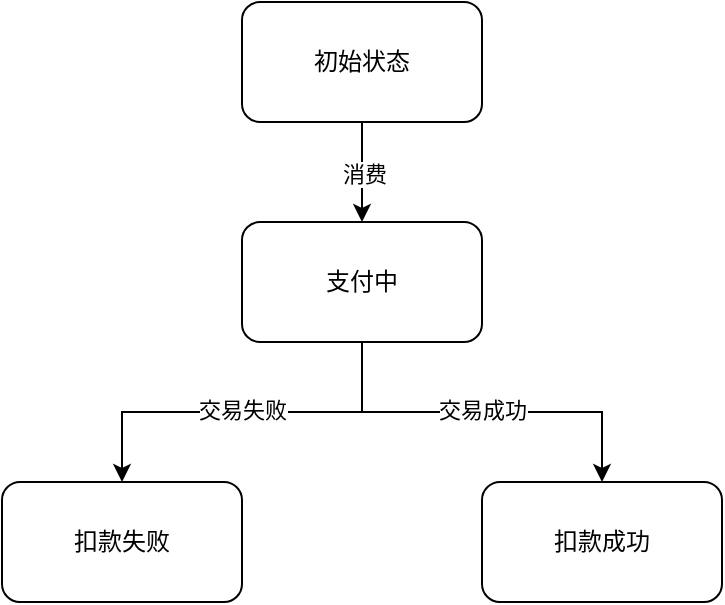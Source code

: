 <mxfile version="13.8.1" type="github"><diagram name="Page-1" id="c4acf3e9-155e-7222-9cf6-157b1a14988f"><mxGraphModel dx="740" dy="490" grid="1" gridSize="10" guides="1" tooltips="1" connect="1" arrows="1" fold="1" page="1" pageScale="1" pageWidth="850" pageHeight="1100" background="#ffffff" math="0" shadow="0"><root><mxCell id="0"/><mxCell id="1" parent="0"/><mxCell id="8GMuvfE-lLTzLi_agKoX-7" style="edgeStyle=orthogonalEdgeStyle;rounded=0;orthogonalLoop=1;jettySize=auto;html=1;exitX=0.5;exitY=1;exitDx=0;exitDy=0;entryX=0.5;entryY=0;entryDx=0;entryDy=0;" parent="1" source="8GMuvfE-lLTzLi_agKoX-1" target="8GMuvfE-lLTzLi_agKoX-2" edge="1"><mxGeometry relative="1" as="geometry"/></mxCell><mxCell id="8GMuvfE-lLTzLi_agKoX-11" value="消费" style="edgeLabel;html=1;align=center;verticalAlign=middle;resizable=0;points=[];" parent="8GMuvfE-lLTzLi_agKoX-7" vertex="1" connectable="0"><mxGeometry x="0.04" y="1" relative="1" as="geometry"><mxPoint as="offset"/></mxGeometry></mxCell><mxCell id="8GMuvfE-lLTzLi_agKoX-1" value="初始状态" style="rounded=1;whiteSpace=wrap;html=1;" parent="1" vertex="1"><mxGeometry x="400" y="220" width="120" height="60" as="geometry"/></mxCell><mxCell id="8GMuvfE-lLTzLi_agKoX-9" style="edgeStyle=orthogonalEdgeStyle;rounded=0;orthogonalLoop=1;jettySize=auto;html=1;exitX=0.5;exitY=1;exitDx=0;exitDy=0;entryX=0.5;entryY=0;entryDx=0;entryDy=0;" parent="1" source="8GMuvfE-lLTzLi_agKoX-2" target="8GMuvfE-lLTzLi_agKoX-4" edge="1"><mxGeometry relative="1" as="geometry"/></mxCell><mxCell id="8GMuvfE-lLTzLi_agKoX-12" value="交易失败" style="edgeLabel;html=1;align=center;verticalAlign=middle;resizable=0;points=[];" parent="8GMuvfE-lLTzLi_agKoX-9" vertex="1" connectable="0"><mxGeometry y="-1" relative="1" as="geometry"><mxPoint as="offset"/></mxGeometry></mxCell><mxCell id="8GMuvfE-lLTzLi_agKoX-10" style="edgeStyle=orthogonalEdgeStyle;rounded=0;orthogonalLoop=1;jettySize=auto;html=1;exitX=0.5;exitY=1;exitDx=0;exitDy=0;" parent="1" source="8GMuvfE-lLTzLi_agKoX-2" target="8GMuvfE-lLTzLi_agKoX-3" edge="1"><mxGeometry relative="1" as="geometry"/></mxCell><mxCell id="8GMuvfE-lLTzLi_agKoX-13" value="交易成功" style="edgeLabel;html=1;align=center;verticalAlign=middle;resizable=0;points=[];" parent="8GMuvfE-lLTzLi_agKoX-10" vertex="1" connectable="0"><mxGeometry x="-0.042" y="1" relative="1" as="geometry"><mxPoint x="4" as="offset"/></mxGeometry></mxCell><mxCell id="8GMuvfE-lLTzLi_agKoX-2" value="支付中" style="rounded=1;whiteSpace=wrap;html=1;" parent="1" vertex="1"><mxGeometry x="400" y="330" width="120" height="60" as="geometry"/></mxCell><mxCell id="8GMuvfE-lLTzLi_agKoX-3" value="扣款成功" style="rounded=1;whiteSpace=wrap;html=1;" parent="1" vertex="1"><mxGeometry x="520" y="460" width="120" height="60" as="geometry"/></mxCell><mxCell id="8GMuvfE-lLTzLi_agKoX-4" value="扣款失败" style="rounded=1;whiteSpace=wrap;html=1;" parent="1" vertex="1"><mxGeometry x="280" y="460" width="120" height="60" as="geometry"/></mxCell></root></mxGraphModel></diagram></mxfile>